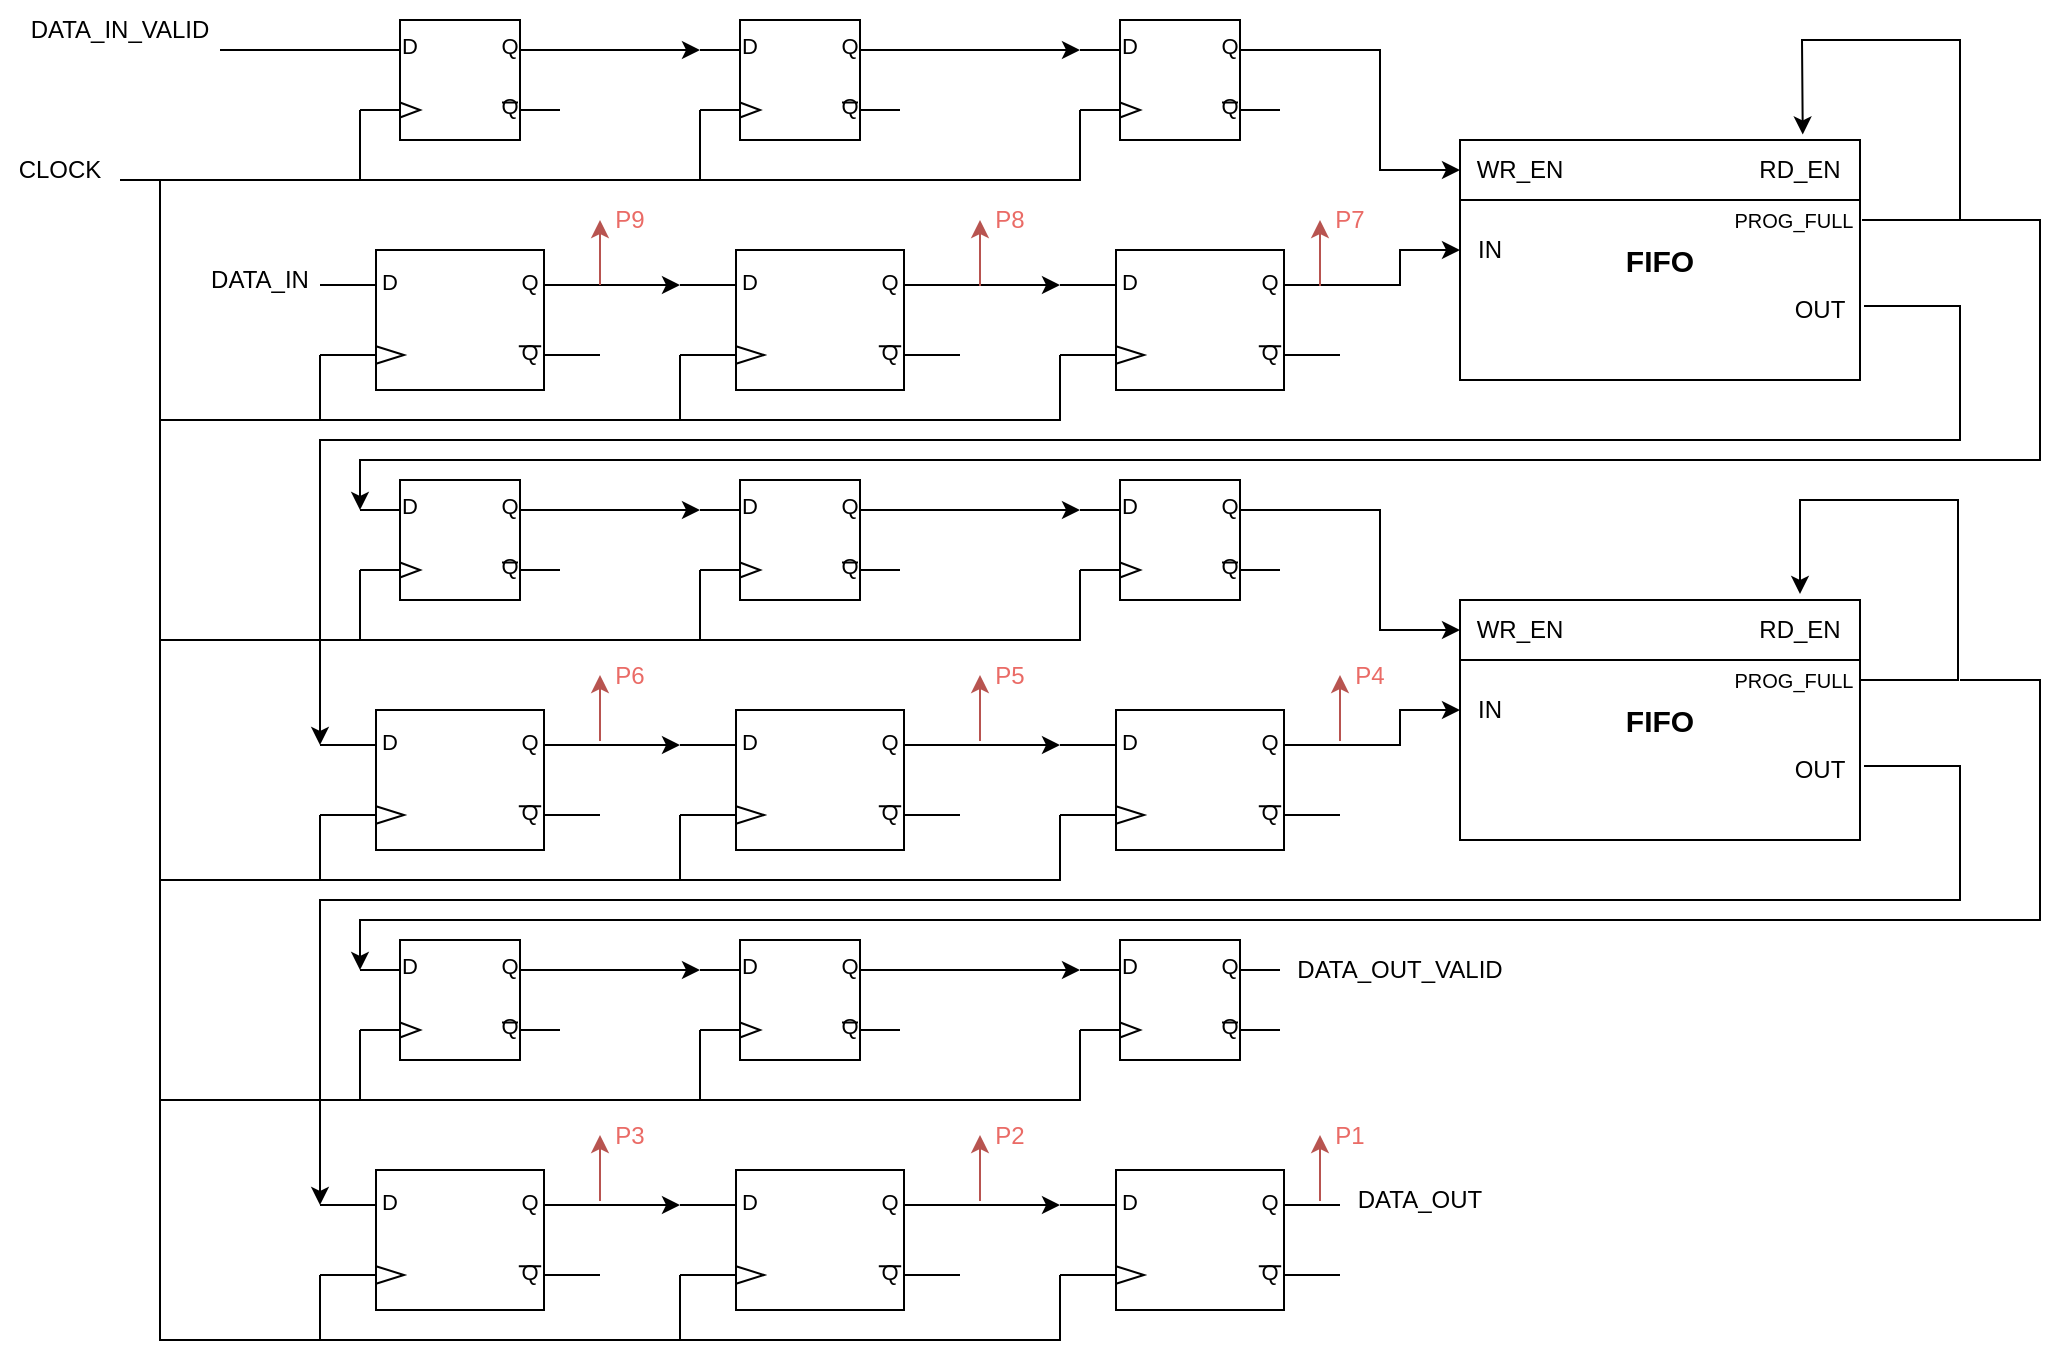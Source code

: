 <mxfile version="24.8.4">
  <diagram name="Page-1" id="GX8tv0j_dOlCY0LLxnS_">
    <mxGraphModel dx="2280" dy="863" grid="1" gridSize="10" guides="1" tooltips="1" connect="1" arrows="1" fold="1" page="1" pageScale="1" pageWidth="827" pageHeight="1169" math="0" shadow="0">
      <root>
        <mxCell id="0" />
        <mxCell id="1" parent="0" />
        <mxCell id="4njIVKc2s3jq8I4lbXAo-6" value="" style="verticalLabelPosition=bottom;shadow=0;dashed=0;align=center;html=1;verticalAlign=top;shape=mxgraph.electrical.logic_gates.d_type_flip-flop;" vertex="1" parent="1">
          <mxGeometry x="250" y="70" width="100" height="60" as="geometry" />
        </mxCell>
        <mxCell id="4njIVKc2s3jq8I4lbXAo-7" value="" style="verticalLabelPosition=bottom;shadow=0;dashed=0;align=center;html=1;verticalAlign=top;shape=mxgraph.electrical.logic_gates.d_type_flip-flop;" vertex="1" parent="1">
          <mxGeometry x="80" y="70" width="100" height="60" as="geometry" />
        </mxCell>
        <mxCell id="4njIVKc2s3jq8I4lbXAo-39" style="edgeStyle=orthogonalEdgeStyle;rounded=0;orthogonalLoop=1;jettySize=auto;html=1;exitX=1;exitY=0.25;exitDx=0;exitDy=0;exitPerimeter=0;entryX=0;entryY=0.5;entryDx=0;entryDy=0;" edge="1" parent="1" source="4njIVKc2s3jq8I4lbXAo-8" target="4njIVKc2s3jq8I4lbXAo-33">
          <mxGeometry relative="1" as="geometry">
            <Array as="points">
              <mxPoint x="590" y="85" />
              <mxPoint x="590" y="145" />
            </Array>
          </mxGeometry>
        </mxCell>
        <mxCell id="4njIVKc2s3jq8I4lbXAo-8" value="" style="verticalLabelPosition=bottom;shadow=0;dashed=0;align=center;html=1;verticalAlign=top;shape=mxgraph.electrical.logic_gates.d_type_flip-flop;" vertex="1" parent="1">
          <mxGeometry x="440" y="70" width="100" height="60" as="geometry" />
        </mxCell>
        <mxCell id="4njIVKc2s3jq8I4lbXAo-9" value="" style="verticalLabelPosition=bottom;shadow=0;dashed=0;align=center;html=1;verticalAlign=top;shape=mxgraph.electrical.logic_gates.d_type_flip-flop;" vertex="1" parent="1">
          <mxGeometry x="60" y="185" width="140" height="70" as="geometry" />
        </mxCell>
        <mxCell id="4njIVKc2s3jq8I4lbXAo-11" value="" style="verticalLabelPosition=bottom;shadow=0;dashed=0;align=center;html=1;verticalAlign=top;shape=mxgraph.electrical.logic_gates.d_type_flip-flop;" vertex="1" parent="1">
          <mxGeometry x="240" y="185" width="140" height="70" as="geometry" />
        </mxCell>
        <mxCell id="4njIVKc2s3jq8I4lbXAo-91" style="edgeStyle=orthogonalEdgeStyle;rounded=0;orthogonalLoop=1;jettySize=auto;html=1;exitX=1;exitY=0.25;exitDx=0;exitDy=0;exitPerimeter=0;entryX=0;entryY=0.5;entryDx=0;entryDy=0;" edge="1" parent="1" source="4njIVKc2s3jq8I4lbXAo-12" target="4njIVKc2s3jq8I4lbXAo-34">
          <mxGeometry relative="1" as="geometry" />
        </mxCell>
        <mxCell id="4njIVKc2s3jq8I4lbXAo-12" value="" style="verticalLabelPosition=bottom;shadow=0;dashed=0;align=center;html=1;verticalAlign=top;shape=mxgraph.electrical.logic_gates.d_type_flip-flop;" vertex="1" parent="1">
          <mxGeometry x="430" y="185" width="140" height="70" as="geometry" />
        </mxCell>
        <mxCell id="4njIVKc2s3jq8I4lbXAo-16" value="&lt;font style=&quot;font-size: 15px;&quot;&gt;&lt;b&gt;FIFO&lt;/b&gt;&lt;/font&gt;" style="rounded=0;whiteSpace=wrap;html=1;" vertex="1" parent="1">
          <mxGeometry x="630" y="130" width="200" height="120" as="geometry" />
        </mxCell>
        <mxCell id="4njIVKc2s3jq8I4lbXAo-17" style="edgeStyle=orthogonalEdgeStyle;rounded=0;orthogonalLoop=1;jettySize=auto;html=1;exitX=1;exitY=0.25;exitDx=0;exitDy=0;exitPerimeter=0;entryX=0;entryY=0.25;entryDx=0;entryDy=0;entryPerimeter=0;" edge="1" parent="1" source="4njIVKc2s3jq8I4lbXAo-7" target="4njIVKc2s3jq8I4lbXAo-6">
          <mxGeometry relative="1" as="geometry" />
        </mxCell>
        <mxCell id="4njIVKc2s3jq8I4lbXAo-18" style="edgeStyle=orthogonalEdgeStyle;rounded=0;orthogonalLoop=1;jettySize=auto;html=1;exitX=1;exitY=0.25;exitDx=0;exitDy=0;exitPerimeter=0;entryX=0;entryY=0.25;entryDx=0;entryDy=0;entryPerimeter=0;" edge="1" parent="1" source="4njIVKc2s3jq8I4lbXAo-6" target="4njIVKc2s3jq8I4lbXAo-8">
          <mxGeometry relative="1" as="geometry" />
        </mxCell>
        <mxCell id="4njIVKc2s3jq8I4lbXAo-20" value="CLOCK" style="text;html=1;align=center;verticalAlign=middle;whiteSpace=wrap;rounded=0;" vertex="1" parent="1">
          <mxGeometry x="-100" y="130" width="60" height="30" as="geometry" />
        </mxCell>
        <mxCell id="4njIVKc2s3jq8I4lbXAo-23" value="" style="endArrow=none;html=1;rounded=0;entryX=0;entryY=0.75;entryDx=0;entryDy=0;entryPerimeter=0;" edge="1" parent="1" target="4njIVKc2s3jq8I4lbXAo-7">
          <mxGeometry width="50" height="50" relative="1" as="geometry">
            <mxPoint x="-40" y="150" as="sourcePoint" />
            <mxPoint x="80" y="120" as="targetPoint" />
            <Array as="points">
              <mxPoint x="80" y="150" />
            </Array>
          </mxGeometry>
        </mxCell>
        <mxCell id="4njIVKc2s3jq8I4lbXAo-24" value="" style="endArrow=none;html=1;rounded=0;entryX=0;entryY=0.75;entryDx=0;entryDy=0;entryPerimeter=0;" edge="1" parent="1" target="4njIVKc2s3jq8I4lbXAo-6">
          <mxGeometry width="50" height="50" relative="1" as="geometry">
            <mxPoint x="80" y="150" as="sourcePoint" />
            <mxPoint x="250" y="120" as="targetPoint" />
            <Array as="points">
              <mxPoint x="250" y="150" />
            </Array>
          </mxGeometry>
        </mxCell>
        <mxCell id="4njIVKc2s3jq8I4lbXAo-25" value="" style="endArrow=none;html=1;rounded=0;entryX=0;entryY=0.75;entryDx=0;entryDy=0;entryPerimeter=0;" edge="1" parent="1" target="4njIVKc2s3jq8I4lbXAo-8">
          <mxGeometry width="50" height="50" relative="1" as="geometry">
            <mxPoint x="250" y="150" as="sourcePoint" />
            <mxPoint x="440" y="100" as="targetPoint" />
            <Array as="points">
              <mxPoint x="440" y="150" />
            </Array>
          </mxGeometry>
        </mxCell>
        <mxCell id="4njIVKc2s3jq8I4lbXAo-27" style="edgeStyle=orthogonalEdgeStyle;rounded=0;orthogonalLoop=1;jettySize=auto;html=1;exitX=1;exitY=0.25;exitDx=0;exitDy=0;exitPerimeter=0;entryX=0;entryY=0.25;entryDx=0;entryDy=0;entryPerimeter=0;" edge="1" parent="1" source="4njIVKc2s3jq8I4lbXAo-11" target="4njIVKc2s3jq8I4lbXAo-12">
          <mxGeometry relative="1" as="geometry" />
        </mxCell>
        <mxCell id="4njIVKc2s3jq8I4lbXAo-28" style="edgeStyle=orthogonalEdgeStyle;rounded=0;orthogonalLoop=1;jettySize=auto;html=1;exitX=1;exitY=0.25;exitDx=0;exitDy=0;exitPerimeter=0;entryX=0;entryY=0.25;entryDx=0;entryDy=0;entryPerimeter=0;" edge="1" parent="1" source="4njIVKc2s3jq8I4lbXAo-9" target="4njIVKc2s3jq8I4lbXAo-11">
          <mxGeometry relative="1" as="geometry" />
        </mxCell>
        <mxCell id="4njIVKc2s3jq8I4lbXAo-29" value="DATA_IN" style="text;html=1;align=center;verticalAlign=middle;whiteSpace=wrap;rounded=0;" vertex="1" parent="1">
          <mxGeometry y="185" width="60" height="30" as="geometry" />
        </mxCell>
        <mxCell id="4njIVKc2s3jq8I4lbXAo-30" value="DATA_IN_VALID" style="text;html=1;align=center;verticalAlign=middle;whiteSpace=wrap;rounded=0;" vertex="1" parent="1">
          <mxGeometry x="-70" y="60" width="60" height="30" as="geometry" />
        </mxCell>
        <mxCell id="4njIVKc2s3jq8I4lbXAo-32" value="" style="endArrow=none;html=1;rounded=0;entryX=0;entryY=0.25;entryDx=0;entryDy=0;entryPerimeter=0;" edge="1" parent="1" target="4njIVKc2s3jq8I4lbXAo-7">
          <mxGeometry width="50" height="50" relative="1" as="geometry">
            <mxPoint x="10" y="85" as="sourcePoint" />
            <mxPoint x="50" y="99.74" as="targetPoint" />
          </mxGeometry>
        </mxCell>
        <mxCell id="4njIVKc2s3jq8I4lbXAo-33" value="WR_EN" style="text;html=1;align=center;verticalAlign=middle;whiteSpace=wrap;rounded=0;" vertex="1" parent="1">
          <mxGeometry x="630" y="130" width="60" height="30" as="geometry" />
        </mxCell>
        <mxCell id="4njIVKc2s3jq8I4lbXAo-34" value="IN" style="text;html=1;align=center;verticalAlign=middle;whiteSpace=wrap;rounded=0;" vertex="1" parent="1">
          <mxGeometry x="630" y="170" width="30" height="30" as="geometry" />
        </mxCell>
        <mxCell id="4njIVKc2s3jq8I4lbXAo-35" value="RD_EN" style="text;html=1;align=center;verticalAlign=middle;whiteSpace=wrap;rounded=0;" vertex="1" parent="1">
          <mxGeometry x="770" y="130" width="60" height="30" as="geometry" />
        </mxCell>
        <mxCell id="4njIVKc2s3jq8I4lbXAo-36" value="OUT" style="text;html=1;align=center;verticalAlign=middle;whiteSpace=wrap;rounded=0;" vertex="1" parent="1">
          <mxGeometry x="800" y="200" width="20" height="30" as="geometry" />
        </mxCell>
        <mxCell id="4njIVKc2s3jq8I4lbXAo-37" value="" style="endArrow=none;html=1;rounded=0;entryX=1;entryY=0.25;entryDx=0;entryDy=0;" edge="1" parent="1" target="4njIVKc2s3jq8I4lbXAo-16">
          <mxGeometry width="50" height="50" relative="1" as="geometry">
            <mxPoint x="630" y="160" as="sourcePoint" />
            <mxPoint x="680" y="110" as="targetPoint" />
          </mxGeometry>
        </mxCell>
        <mxCell id="4njIVKc2s3jq8I4lbXAo-38" value="&lt;font style=&quot;font-size: 10px;&quot;&gt;PROG_FULL&lt;/font&gt;" style="text;html=1;align=center;verticalAlign=middle;whiteSpace=wrap;rounded=0;rotation=0;" vertex="1" parent="1">
          <mxGeometry x="767" y="155" width="60" height="30" as="geometry" />
        </mxCell>
        <mxCell id="4njIVKc2s3jq8I4lbXAo-88" value="" style="endArrow=none;html=1;rounded=0;entryX=0;entryY=0.75;entryDx=0;entryDy=0;entryPerimeter=0;" edge="1" parent="1" target="4njIVKc2s3jq8I4lbXAo-9">
          <mxGeometry width="50" height="50" relative="1" as="geometry">
            <mxPoint x="-20" y="150" as="sourcePoint" />
            <mxPoint x="70" y="260" as="targetPoint" />
            <Array as="points">
              <mxPoint x="-20" y="270" />
              <mxPoint x="10" y="270" />
              <mxPoint x="60" y="270" />
            </Array>
          </mxGeometry>
        </mxCell>
        <mxCell id="4njIVKc2s3jq8I4lbXAo-89" value="" style="endArrow=none;html=1;rounded=0;entryX=0;entryY=0.75;entryDx=0;entryDy=0;entryPerimeter=0;" edge="1" parent="1" target="4njIVKc2s3jq8I4lbXAo-11">
          <mxGeometry width="50" height="50" relative="1" as="geometry">
            <mxPoint x="60" y="270" as="sourcePoint" />
            <mxPoint x="240" y="245" as="targetPoint" />
            <Array as="points">
              <mxPoint x="240" y="270" />
            </Array>
          </mxGeometry>
        </mxCell>
        <mxCell id="4njIVKc2s3jq8I4lbXAo-90" value="" style="endArrow=none;html=1;rounded=0;entryX=0;entryY=0.75;entryDx=0;entryDy=0;entryPerimeter=0;" edge="1" parent="1" target="4njIVKc2s3jq8I4lbXAo-12">
          <mxGeometry width="50" height="50" relative="1" as="geometry">
            <mxPoint x="240" y="270" as="sourcePoint" />
            <mxPoint x="430" y="245" as="targetPoint" />
            <Array as="points">
              <mxPoint x="430" y="270" />
            </Array>
          </mxGeometry>
        </mxCell>
        <mxCell id="4njIVKc2s3jq8I4lbXAo-92" value="" style="verticalLabelPosition=bottom;shadow=0;dashed=0;align=center;html=1;verticalAlign=top;shape=mxgraph.electrical.logic_gates.d_type_flip-flop;" vertex="1" parent="1">
          <mxGeometry x="250" y="300" width="100" height="60" as="geometry" />
        </mxCell>
        <mxCell id="4njIVKc2s3jq8I4lbXAo-93" value="" style="verticalLabelPosition=bottom;shadow=0;dashed=0;align=center;html=1;verticalAlign=top;shape=mxgraph.electrical.logic_gates.d_type_flip-flop;" vertex="1" parent="1">
          <mxGeometry x="80" y="300" width="100" height="60" as="geometry" />
        </mxCell>
        <mxCell id="4njIVKc2s3jq8I4lbXAo-94" style="edgeStyle=orthogonalEdgeStyle;rounded=0;orthogonalLoop=1;jettySize=auto;html=1;exitX=1;exitY=0.25;exitDx=0;exitDy=0;exitPerimeter=0;entryX=0;entryY=0.5;entryDx=0;entryDy=0;" edge="1" parent="1" source="4njIVKc2s3jq8I4lbXAo-95" target="4njIVKc2s3jq8I4lbXAo-112">
          <mxGeometry relative="1" as="geometry">
            <Array as="points">
              <mxPoint x="590" y="315" />
              <mxPoint x="590" y="375" />
            </Array>
          </mxGeometry>
        </mxCell>
        <mxCell id="4njIVKc2s3jq8I4lbXAo-95" value="" style="verticalLabelPosition=bottom;shadow=0;dashed=0;align=center;html=1;verticalAlign=top;shape=mxgraph.electrical.logic_gates.d_type_flip-flop;" vertex="1" parent="1">
          <mxGeometry x="440" y="300" width="100" height="60" as="geometry" />
        </mxCell>
        <mxCell id="4njIVKc2s3jq8I4lbXAo-96" value="" style="verticalLabelPosition=bottom;shadow=0;dashed=0;align=center;html=1;verticalAlign=top;shape=mxgraph.electrical.logic_gates.d_type_flip-flop;" vertex="1" parent="1">
          <mxGeometry x="60" y="415" width="140" height="70" as="geometry" />
        </mxCell>
        <mxCell id="4njIVKc2s3jq8I4lbXAo-97" value="" style="verticalLabelPosition=bottom;shadow=0;dashed=0;align=center;html=1;verticalAlign=top;shape=mxgraph.electrical.logic_gates.d_type_flip-flop;" vertex="1" parent="1">
          <mxGeometry x="240" y="415" width="140" height="70" as="geometry" />
        </mxCell>
        <mxCell id="4njIVKc2s3jq8I4lbXAo-98" style="edgeStyle=orthogonalEdgeStyle;rounded=0;orthogonalLoop=1;jettySize=auto;html=1;exitX=1;exitY=0.25;exitDx=0;exitDy=0;exitPerimeter=0;entryX=0;entryY=0.5;entryDx=0;entryDy=0;" edge="1" parent="1" source="4njIVKc2s3jq8I4lbXAo-99" target="4njIVKc2s3jq8I4lbXAo-113">
          <mxGeometry relative="1" as="geometry" />
        </mxCell>
        <mxCell id="4njIVKc2s3jq8I4lbXAo-99" value="" style="verticalLabelPosition=bottom;shadow=0;dashed=0;align=center;html=1;verticalAlign=top;shape=mxgraph.electrical.logic_gates.d_type_flip-flop;" vertex="1" parent="1">
          <mxGeometry x="430" y="415" width="140" height="70" as="geometry" />
        </mxCell>
        <mxCell id="4njIVKc2s3jq8I4lbXAo-100" value="&lt;font style=&quot;font-size: 15px;&quot;&gt;&lt;b&gt;FIFO&lt;/b&gt;&lt;/font&gt;" style="rounded=0;whiteSpace=wrap;html=1;" vertex="1" parent="1">
          <mxGeometry x="630" y="360" width="200" height="120" as="geometry" />
        </mxCell>
        <mxCell id="4njIVKc2s3jq8I4lbXAo-101" style="edgeStyle=orthogonalEdgeStyle;rounded=0;orthogonalLoop=1;jettySize=auto;html=1;exitX=1;exitY=0.25;exitDx=0;exitDy=0;exitPerimeter=0;entryX=0;entryY=0.25;entryDx=0;entryDy=0;entryPerimeter=0;" edge="1" parent="1" source="4njIVKc2s3jq8I4lbXAo-93" target="4njIVKc2s3jq8I4lbXAo-92">
          <mxGeometry relative="1" as="geometry" />
        </mxCell>
        <mxCell id="4njIVKc2s3jq8I4lbXAo-102" style="edgeStyle=orthogonalEdgeStyle;rounded=0;orthogonalLoop=1;jettySize=auto;html=1;exitX=1;exitY=0.25;exitDx=0;exitDy=0;exitPerimeter=0;entryX=0;entryY=0.25;entryDx=0;entryDy=0;entryPerimeter=0;" edge="1" parent="1" source="4njIVKc2s3jq8I4lbXAo-92" target="4njIVKc2s3jq8I4lbXAo-95">
          <mxGeometry relative="1" as="geometry" />
        </mxCell>
        <mxCell id="4njIVKc2s3jq8I4lbXAo-104" value="" style="endArrow=none;html=1;rounded=0;entryX=0;entryY=0.75;entryDx=0;entryDy=0;entryPerimeter=0;" edge="1" parent="1" target="4njIVKc2s3jq8I4lbXAo-93">
          <mxGeometry width="50" height="50" relative="1" as="geometry">
            <mxPoint x="-20" y="380" as="sourcePoint" />
            <mxPoint x="80" y="350" as="targetPoint" />
            <Array as="points">
              <mxPoint x="80" y="380" />
            </Array>
          </mxGeometry>
        </mxCell>
        <mxCell id="4njIVKc2s3jq8I4lbXAo-105" value="" style="endArrow=none;html=1;rounded=0;entryX=0;entryY=0.75;entryDx=0;entryDy=0;entryPerimeter=0;" edge="1" parent="1" target="4njIVKc2s3jq8I4lbXAo-92">
          <mxGeometry width="50" height="50" relative="1" as="geometry">
            <mxPoint x="80" y="380" as="sourcePoint" />
            <mxPoint x="250" y="350" as="targetPoint" />
            <Array as="points">
              <mxPoint x="250" y="380" />
            </Array>
          </mxGeometry>
        </mxCell>
        <mxCell id="4njIVKc2s3jq8I4lbXAo-106" value="" style="endArrow=none;html=1;rounded=0;entryX=0;entryY=0.75;entryDx=0;entryDy=0;entryPerimeter=0;" edge="1" parent="1" target="4njIVKc2s3jq8I4lbXAo-95">
          <mxGeometry width="50" height="50" relative="1" as="geometry">
            <mxPoint x="250" y="380" as="sourcePoint" />
            <mxPoint x="440" y="330" as="targetPoint" />
            <Array as="points">
              <mxPoint x="440" y="380" />
            </Array>
          </mxGeometry>
        </mxCell>
        <mxCell id="4njIVKc2s3jq8I4lbXAo-107" style="edgeStyle=orthogonalEdgeStyle;rounded=0;orthogonalLoop=1;jettySize=auto;html=1;exitX=1;exitY=0.25;exitDx=0;exitDy=0;exitPerimeter=0;entryX=0;entryY=0.25;entryDx=0;entryDy=0;entryPerimeter=0;" edge="1" parent="1" source="4njIVKc2s3jq8I4lbXAo-97" target="4njIVKc2s3jq8I4lbXAo-99">
          <mxGeometry relative="1" as="geometry" />
        </mxCell>
        <mxCell id="4njIVKc2s3jq8I4lbXAo-108" style="edgeStyle=orthogonalEdgeStyle;rounded=0;orthogonalLoop=1;jettySize=auto;html=1;exitX=1;exitY=0.25;exitDx=0;exitDy=0;exitPerimeter=0;entryX=0;entryY=0.25;entryDx=0;entryDy=0;entryPerimeter=0;" edge="1" parent="1" source="4njIVKc2s3jq8I4lbXAo-96" target="4njIVKc2s3jq8I4lbXAo-97">
          <mxGeometry relative="1" as="geometry" />
        </mxCell>
        <mxCell id="4njIVKc2s3jq8I4lbXAo-112" value="WR_EN" style="text;html=1;align=center;verticalAlign=middle;whiteSpace=wrap;rounded=0;" vertex="1" parent="1">
          <mxGeometry x="630" y="360" width="60" height="30" as="geometry" />
        </mxCell>
        <mxCell id="4njIVKc2s3jq8I4lbXAo-113" value="IN" style="text;html=1;align=center;verticalAlign=middle;whiteSpace=wrap;rounded=0;" vertex="1" parent="1">
          <mxGeometry x="630" y="400" width="30" height="30" as="geometry" />
        </mxCell>
        <mxCell id="4njIVKc2s3jq8I4lbXAo-114" value="RD_EN" style="text;html=1;align=center;verticalAlign=middle;whiteSpace=wrap;rounded=0;" vertex="1" parent="1">
          <mxGeometry x="770" y="360" width="60" height="30" as="geometry" />
        </mxCell>
        <mxCell id="4njIVKc2s3jq8I4lbXAo-115" value="OUT" style="text;html=1;align=center;verticalAlign=middle;whiteSpace=wrap;rounded=0;" vertex="1" parent="1">
          <mxGeometry x="800" y="430" width="20" height="30" as="geometry" />
        </mxCell>
        <mxCell id="4njIVKc2s3jq8I4lbXAo-116" value="" style="endArrow=none;html=1;rounded=0;entryX=1;entryY=0.25;entryDx=0;entryDy=0;" edge="1" parent="1" target="4njIVKc2s3jq8I4lbXAo-100">
          <mxGeometry width="50" height="50" relative="1" as="geometry">
            <mxPoint x="630" y="390" as="sourcePoint" />
            <mxPoint x="680" y="340" as="targetPoint" />
          </mxGeometry>
        </mxCell>
        <mxCell id="4njIVKc2s3jq8I4lbXAo-117" value="&lt;font style=&quot;font-size: 10px;&quot;&gt;PROG_FULL&lt;/font&gt;" style="text;html=1;align=center;verticalAlign=middle;whiteSpace=wrap;rounded=0;rotation=0;" vertex="1" parent="1">
          <mxGeometry x="762" y="385" width="70" height="30" as="geometry" />
        </mxCell>
        <mxCell id="4njIVKc2s3jq8I4lbXAo-118" value="" style="endArrow=none;html=1;rounded=0;entryX=0;entryY=0.75;entryDx=0;entryDy=0;entryPerimeter=0;" edge="1" parent="1" target="4njIVKc2s3jq8I4lbXAo-96">
          <mxGeometry width="50" height="50" relative="1" as="geometry">
            <mxPoint x="-20" y="270" as="sourcePoint" />
            <mxPoint x="70" y="490" as="targetPoint" />
            <Array as="points">
              <mxPoint x="-20" y="500" />
              <mxPoint x="10" y="500" />
              <mxPoint x="60" y="500" />
            </Array>
          </mxGeometry>
        </mxCell>
        <mxCell id="4njIVKc2s3jq8I4lbXAo-119" value="" style="endArrow=none;html=1;rounded=0;entryX=0;entryY=0.75;entryDx=0;entryDy=0;entryPerimeter=0;" edge="1" parent="1" target="4njIVKc2s3jq8I4lbXAo-97">
          <mxGeometry width="50" height="50" relative="1" as="geometry">
            <mxPoint x="60" y="500" as="sourcePoint" />
            <mxPoint x="240" y="475" as="targetPoint" />
            <Array as="points">
              <mxPoint x="240" y="500" />
            </Array>
          </mxGeometry>
        </mxCell>
        <mxCell id="4njIVKc2s3jq8I4lbXAo-120" value="" style="endArrow=none;html=1;rounded=0;entryX=0;entryY=0.75;entryDx=0;entryDy=0;entryPerimeter=0;" edge="1" parent="1" target="4njIVKc2s3jq8I4lbXAo-99">
          <mxGeometry width="50" height="50" relative="1" as="geometry">
            <mxPoint x="240" y="500" as="sourcePoint" />
            <mxPoint x="430" y="475" as="targetPoint" />
            <Array as="points">
              <mxPoint x="430" y="500" />
            </Array>
          </mxGeometry>
        </mxCell>
        <mxCell id="4njIVKc2s3jq8I4lbXAo-121" value="" style="verticalLabelPosition=bottom;shadow=0;dashed=0;align=center;html=1;verticalAlign=top;shape=mxgraph.electrical.logic_gates.d_type_flip-flop;" vertex="1" parent="1">
          <mxGeometry x="250" y="530" width="100" height="60" as="geometry" />
        </mxCell>
        <mxCell id="4njIVKc2s3jq8I4lbXAo-122" value="" style="verticalLabelPosition=bottom;shadow=0;dashed=0;align=center;html=1;verticalAlign=top;shape=mxgraph.electrical.logic_gates.d_type_flip-flop;" vertex="1" parent="1">
          <mxGeometry x="80" y="530" width="100" height="60" as="geometry" />
        </mxCell>
        <mxCell id="4njIVKc2s3jq8I4lbXAo-124" value="" style="verticalLabelPosition=bottom;shadow=0;dashed=0;align=center;html=1;verticalAlign=top;shape=mxgraph.electrical.logic_gates.d_type_flip-flop;" vertex="1" parent="1">
          <mxGeometry x="440" y="530" width="100" height="60" as="geometry" />
        </mxCell>
        <mxCell id="4njIVKc2s3jq8I4lbXAo-125" value="" style="verticalLabelPosition=bottom;shadow=0;dashed=0;align=center;html=1;verticalAlign=top;shape=mxgraph.electrical.logic_gates.d_type_flip-flop;" vertex="1" parent="1">
          <mxGeometry x="60" y="645" width="140" height="70" as="geometry" />
        </mxCell>
        <mxCell id="4njIVKc2s3jq8I4lbXAo-126" value="" style="verticalLabelPosition=bottom;shadow=0;dashed=0;align=center;html=1;verticalAlign=top;shape=mxgraph.electrical.logic_gates.d_type_flip-flop;" vertex="1" parent="1">
          <mxGeometry x="240" y="645" width="140" height="70" as="geometry" />
        </mxCell>
        <mxCell id="4njIVKc2s3jq8I4lbXAo-128" value="" style="verticalLabelPosition=bottom;shadow=0;dashed=0;align=center;html=1;verticalAlign=top;shape=mxgraph.electrical.logic_gates.d_type_flip-flop;" vertex="1" parent="1">
          <mxGeometry x="430" y="645" width="140" height="70" as="geometry" />
        </mxCell>
        <mxCell id="4njIVKc2s3jq8I4lbXAo-129" style="edgeStyle=orthogonalEdgeStyle;rounded=0;orthogonalLoop=1;jettySize=auto;html=1;exitX=1;exitY=0.25;exitDx=0;exitDy=0;exitPerimeter=0;entryX=0;entryY=0.25;entryDx=0;entryDy=0;entryPerimeter=0;" edge="1" parent="1" source="4njIVKc2s3jq8I4lbXAo-122" target="4njIVKc2s3jq8I4lbXAo-121">
          <mxGeometry relative="1" as="geometry" />
        </mxCell>
        <mxCell id="4njIVKc2s3jq8I4lbXAo-130" style="edgeStyle=orthogonalEdgeStyle;rounded=0;orthogonalLoop=1;jettySize=auto;html=1;exitX=1;exitY=0.25;exitDx=0;exitDy=0;exitPerimeter=0;entryX=0;entryY=0.25;entryDx=0;entryDy=0;entryPerimeter=0;" edge="1" parent="1" source="4njIVKc2s3jq8I4lbXAo-121" target="4njIVKc2s3jq8I4lbXAo-124">
          <mxGeometry relative="1" as="geometry" />
        </mxCell>
        <mxCell id="4njIVKc2s3jq8I4lbXAo-132" value="" style="endArrow=none;html=1;rounded=0;entryX=0;entryY=0.75;entryDx=0;entryDy=0;entryPerimeter=0;" edge="1" parent="1" target="4njIVKc2s3jq8I4lbXAo-122">
          <mxGeometry width="50" height="50" relative="1" as="geometry">
            <mxPoint x="-20" y="610" as="sourcePoint" />
            <mxPoint x="80" y="580" as="targetPoint" />
            <Array as="points">
              <mxPoint x="80" y="610" />
            </Array>
          </mxGeometry>
        </mxCell>
        <mxCell id="4njIVKc2s3jq8I4lbXAo-133" value="" style="endArrow=none;html=1;rounded=0;entryX=0;entryY=0.75;entryDx=0;entryDy=0;entryPerimeter=0;" edge="1" parent="1" target="4njIVKc2s3jq8I4lbXAo-121">
          <mxGeometry width="50" height="50" relative="1" as="geometry">
            <mxPoint x="80" y="610" as="sourcePoint" />
            <mxPoint x="250" y="580" as="targetPoint" />
            <Array as="points">
              <mxPoint x="250" y="610" />
            </Array>
          </mxGeometry>
        </mxCell>
        <mxCell id="4njIVKc2s3jq8I4lbXAo-134" value="" style="endArrow=none;html=1;rounded=0;entryX=0;entryY=0.75;entryDx=0;entryDy=0;entryPerimeter=0;" edge="1" parent="1" target="4njIVKc2s3jq8I4lbXAo-124">
          <mxGeometry width="50" height="50" relative="1" as="geometry">
            <mxPoint x="250" y="610" as="sourcePoint" />
            <mxPoint x="440" y="560" as="targetPoint" />
            <Array as="points">
              <mxPoint x="440" y="610" />
            </Array>
          </mxGeometry>
        </mxCell>
        <mxCell id="4njIVKc2s3jq8I4lbXAo-135" style="edgeStyle=orthogonalEdgeStyle;rounded=0;orthogonalLoop=1;jettySize=auto;html=1;exitX=1;exitY=0.25;exitDx=0;exitDy=0;exitPerimeter=0;entryX=0;entryY=0.25;entryDx=0;entryDy=0;entryPerimeter=0;" edge="1" parent="1" source="4njIVKc2s3jq8I4lbXAo-126" target="4njIVKc2s3jq8I4lbXAo-128">
          <mxGeometry relative="1" as="geometry" />
        </mxCell>
        <mxCell id="4njIVKc2s3jq8I4lbXAo-136" style="edgeStyle=orthogonalEdgeStyle;rounded=0;orthogonalLoop=1;jettySize=auto;html=1;exitX=1;exitY=0.25;exitDx=0;exitDy=0;exitPerimeter=0;entryX=0;entryY=0.25;entryDx=0;entryDy=0;entryPerimeter=0;" edge="1" parent="1" source="4njIVKc2s3jq8I4lbXAo-125" target="4njIVKc2s3jq8I4lbXAo-126">
          <mxGeometry relative="1" as="geometry" />
        </mxCell>
        <mxCell id="4njIVKc2s3jq8I4lbXAo-140" value="" style="endArrow=none;html=1;rounded=0;entryX=0;entryY=0.75;entryDx=0;entryDy=0;entryPerimeter=0;" edge="1" parent="1" target="4njIVKc2s3jq8I4lbXAo-125">
          <mxGeometry width="50" height="50" relative="1" as="geometry">
            <mxPoint x="-20" y="500" as="sourcePoint" />
            <mxPoint x="70" y="720" as="targetPoint" />
            <Array as="points">
              <mxPoint x="-20" y="730" />
              <mxPoint x="10" y="730" />
              <mxPoint x="60" y="730" />
            </Array>
          </mxGeometry>
        </mxCell>
        <mxCell id="4njIVKc2s3jq8I4lbXAo-141" value="" style="endArrow=none;html=1;rounded=0;entryX=0;entryY=0.75;entryDx=0;entryDy=0;entryPerimeter=0;" edge="1" parent="1" target="4njIVKc2s3jq8I4lbXAo-126">
          <mxGeometry width="50" height="50" relative="1" as="geometry">
            <mxPoint x="60" y="730" as="sourcePoint" />
            <mxPoint x="240" y="705" as="targetPoint" />
            <Array as="points">
              <mxPoint x="240" y="730" />
            </Array>
          </mxGeometry>
        </mxCell>
        <mxCell id="4njIVKc2s3jq8I4lbXAo-142" value="" style="endArrow=none;html=1;rounded=0;entryX=0;entryY=0.75;entryDx=0;entryDy=0;entryPerimeter=0;" edge="1" parent="1" target="4njIVKc2s3jq8I4lbXAo-128">
          <mxGeometry width="50" height="50" relative="1" as="geometry">
            <mxPoint x="240" y="730" as="sourcePoint" />
            <mxPoint x="430" y="705" as="targetPoint" />
            <Array as="points">
              <mxPoint x="430" y="730" />
            </Array>
          </mxGeometry>
        </mxCell>
        <mxCell id="4njIVKc2s3jq8I4lbXAo-143" value="DATA_OUT_VALID" style="text;html=1;align=center;verticalAlign=middle;whiteSpace=wrap;rounded=0;" vertex="1" parent="1">
          <mxGeometry x="570" y="530" width="60" height="30" as="geometry" />
        </mxCell>
        <mxCell id="4njIVKc2s3jq8I4lbXAo-144" value="DATA_OUT" style="text;html=1;align=center;verticalAlign=middle;whiteSpace=wrap;rounded=0;" vertex="1" parent="1">
          <mxGeometry x="580" y="645" width="60" height="30" as="geometry" />
        </mxCell>
        <mxCell id="4njIVKc2s3jq8I4lbXAo-145" value="" style="endArrow=classic;html=1;rounded=0;entryX=0.523;entryY=-0.093;entryDx=0;entryDy=0;entryPerimeter=0;" edge="1" parent="1" target="4njIVKc2s3jq8I4lbXAo-35">
          <mxGeometry width="50" height="50" relative="1" as="geometry">
            <mxPoint x="831" y="170" as="sourcePoint" />
            <mxPoint x="810" y="80" as="targetPoint" />
            <Array as="points">
              <mxPoint x="860" y="170" />
              <mxPoint x="880" y="170" />
              <mxPoint x="880" y="80" />
              <mxPoint x="801" y="80" />
            </Array>
          </mxGeometry>
        </mxCell>
        <mxCell id="4njIVKc2s3jq8I4lbXAo-146" value="" style="endArrow=classic;html=1;rounded=0;entryX=0;entryY=0.25;entryDx=0;entryDy=0;entryPerimeter=0;" edge="1" parent="1" target="4njIVKc2s3jq8I4lbXAo-93">
          <mxGeometry width="50" height="50" relative="1" as="geometry">
            <mxPoint x="880" y="170" as="sourcePoint" />
            <mxPoint x="10" y="320" as="targetPoint" />
            <Array as="points">
              <mxPoint x="900" y="170" />
              <mxPoint x="920" y="170" />
              <mxPoint x="920" y="290" />
              <mxPoint x="500" y="290" />
              <mxPoint x="80" y="290" />
            </Array>
          </mxGeometry>
        </mxCell>
        <mxCell id="4njIVKc2s3jq8I4lbXAo-147" value="" style="endArrow=classic;html=1;rounded=0;entryX=0;entryY=0.25;entryDx=0;entryDy=0;entryPerimeter=0;" edge="1" parent="1">
          <mxGeometry width="50" height="50" relative="1" as="geometry">
            <mxPoint x="880" y="400" as="sourcePoint" />
            <mxPoint x="80" y="545" as="targetPoint" />
            <Array as="points">
              <mxPoint x="900" y="400" />
              <mxPoint x="920" y="400" />
              <mxPoint x="920" y="520" />
              <mxPoint x="500" y="520" />
              <mxPoint x="80" y="520" />
            </Array>
          </mxGeometry>
        </mxCell>
        <mxCell id="4njIVKc2s3jq8I4lbXAo-148" value="" style="endArrow=classic;html=1;rounded=0;entryX=0.523;entryY=-0.093;entryDx=0;entryDy=0;entryPerimeter=0;" edge="1" parent="1">
          <mxGeometry width="50" height="50" relative="1" as="geometry">
            <mxPoint x="830" y="400" as="sourcePoint" />
            <mxPoint x="800" y="357" as="targetPoint" />
            <Array as="points">
              <mxPoint x="859" y="400" />
              <mxPoint x="879" y="400" />
              <mxPoint x="879" y="310" />
              <mxPoint x="800" y="310" />
            </Array>
          </mxGeometry>
        </mxCell>
        <mxCell id="4njIVKc2s3jq8I4lbXAo-149" value="" style="endArrow=classic;html=1;rounded=0;exitX=1.01;exitY=0.692;exitDx=0;exitDy=0;exitPerimeter=0;entryX=0;entryY=0.25;entryDx=0;entryDy=0;entryPerimeter=0;" edge="1" parent="1" source="4njIVKc2s3jq8I4lbXAo-100" target="4njIVKc2s3jq8I4lbXAo-125">
          <mxGeometry width="50" height="50" relative="1" as="geometry">
            <mxPoint x="860" y="390" as="sourcePoint" />
            <mxPoint x="60" y="660" as="targetPoint" />
            <Array as="points">
              <mxPoint x="880" y="443" />
              <mxPoint x="880" y="480" />
              <mxPoint x="880" y="510" />
              <mxPoint x="480" y="510" />
              <mxPoint x="60" y="510" />
            </Array>
          </mxGeometry>
        </mxCell>
        <mxCell id="4njIVKc2s3jq8I4lbXAo-152" value="" style="endArrow=classic;html=1;rounded=0;entryX=0;entryY=0.25;entryDx=0;entryDy=0;exitX=1.01;exitY=0.692;exitDx=0;exitDy=0;exitPerimeter=0;entryPerimeter=0;" edge="1" parent="1" target="4njIVKc2s3jq8I4lbXAo-96">
          <mxGeometry width="50" height="50" relative="1" as="geometry">
            <mxPoint x="832" y="213" as="sourcePoint" />
            <mxPoint x="60" y="430" as="targetPoint" />
            <Array as="points">
              <mxPoint x="880" y="213" />
              <mxPoint x="880" y="250" />
              <mxPoint x="880" y="280" />
              <mxPoint x="480" y="280" />
              <mxPoint x="60" y="280" />
            </Array>
          </mxGeometry>
        </mxCell>
        <mxCell id="4njIVKc2s3jq8I4lbXAo-153" value="" style="endArrow=classic;html=1;rounded=0;exitX=1;exitY=0.25;exitDx=0;exitDy=0;exitPerimeter=0;fontColor=#EA6B66;fillColor=#f8cecc;strokeColor=#b85450;" edge="1" parent="1" source="4njIVKc2s3jq8I4lbXAo-9">
          <mxGeometry width="50" height="50" relative="1" as="geometry">
            <mxPoint x="200" y="200" as="sourcePoint" />
            <mxPoint x="200" y="170" as="targetPoint" />
          </mxGeometry>
        </mxCell>
        <mxCell id="4njIVKc2s3jq8I4lbXAo-154" value="P9" style="text;html=1;align=center;verticalAlign=middle;whiteSpace=wrap;rounded=0;fontColor=#EA6B66;" vertex="1" parent="1">
          <mxGeometry x="200" y="162.5" width="30" height="15" as="geometry" />
        </mxCell>
        <mxCell id="4njIVKc2s3jq8I4lbXAo-157" value="" style="endArrow=classic;html=1;rounded=0;exitX=1;exitY=0.25;exitDx=0;exitDy=0;exitPerimeter=0;fontColor=#EA6B66;fillColor=#f8cecc;strokeColor=#b85450;" edge="1" parent="1">
          <mxGeometry width="50" height="50" relative="1" as="geometry">
            <mxPoint x="390" y="203" as="sourcePoint" />
            <mxPoint x="390" y="170" as="targetPoint" />
          </mxGeometry>
        </mxCell>
        <mxCell id="4njIVKc2s3jq8I4lbXAo-158" value="P8" style="text;html=1;align=center;verticalAlign=middle;whiteSpace=wrap;rounded=0;fontColor=#EA6B66;" vertex="1" parent="1">
          <mxGeometry x="390" y="162.5" width="30" height="15" as="geometry" />
        </mxCell>
        <mxCell id="4njIVKc2s3jq8I4lbXAo-159" value="" style="endArrow=classic;html=1;rounded=0;exitX=1;exitY=0.25;exitDx=0;exitDy=0;exitPerimeter=0;fontColor=#EA6B66;fillColor=#f8cecc;strokeColor=#b85450;" edge="1" parent="1">
          <mxGeometry width="50" height="50" relative="1" as="geometry">
            <mxPoint x="560" y="203" as="sourcePoint" />
            <mxPoint x="560" y="170" as="targetPoint" />
          </mxGeometry>
        </mxCell>
        <mxCell id="4njIVKc2s3jq8I4lbXAo-160" value="P7" style="text;html=1;align=center;verticalAlign=middle;whiteSpace=wrap;rounded=0;fontColor=#EA6B66;" vertex="1" parent="1">
          <mxGeometry x="560" y="162.5" width="30" height="15" as="geometry" />
        </mxCell>
        <mxCell id="4njIVKc2s3jq8I4lbXAo-161" value="" style="endArrow=classic;html=1;rounded=0;exitX=1;exitY=0.25;exitDx=0;exitDy=0;exitPerimeter=0;fontColor=#EA6B66;fillColor=#f8cecc;strokeColor=#b85450;" edge="1" parent="1">
          <mxGeometry width="50" height="50" relative="1" as="geometry">
            <mxPoint x="200" y="430.5" as="sourcePoint" />
            <mxPoint x="200" y="397.5" as="targetPoint" />
          </mxGeometry>
        </mxCell>
        <mxCell id="4njIVKc2s3jq8I4lbXAo-162" value="P6" style="text;html=1;align=center;verticalAlign=middle;whiteSpace=wrap;rounded=0;fontColor=#EA6B66;" vertex="1" parent="1">
          <mxGeometry x="200" y="390" width="30" height="15" as="geometry" />
        </mxCell>
        <mxCell id="4njIVKc2s3jq8I4lbXAo-163" value="" style="endArrow=classic;html=1;rounded=0;exitX=1;exitY=0.25;exitDx=0;exitDy=0;exitPerimeter=0;fontColor=#EA6B66;fillColor=#f8cecc;strokeColor=#b85450;" edge="1" parent="1">
          <mxGeometry width="50" height="50" relative="1" as="geometry">
            <mxPoint x="390" y="430.5" as="sourcePoint" />
            <mxPoint x="390" y="397.5" as="targetPoint" />
          </mxGeometry>
        </mxCell>
        <mxCell id="4njIVKc2s3jq8I4lbXAo-164" value="P5" style="text;html=1;align=center;verticalAlign=middle;whiteSpace=wrap;rounded=0;fontColor=#EA6B66;" vertex="1" parent="1">
          <mxGeometry x="390" y="390" width="30" height="15" as="geometry" />
        </mxCell>
        <mxCell id="4njIVKc2s3jq8I4lbXAo-165" value="" style="endArrow=classic;html=1;rounded=0;exitX=1;exitY=0.25;exitDx=0;exitDy=0;exitPerimeter=0;fontColor=#EA6B66;fillColor=#f8cecc;strokeColor=#b85450;" edge="1" parent="1">
          <mxGeometry width="50" height="50" relative="1" as="geometry">
            <mxPoint x="570" y="430.5" as="sourcePoint" />
            <mxPoint x="570" y="397.5" as="targetPoint" />
          </mxGeometry>
        </mxCell>
        <mxCell id="4njIVKc2s3jq8I4lbXAo-166" value="P4" style="text;html=1;align=center;verticalAlign=middle;whiteSpace=wrap;rounded=0;fontColor=#EA6B66;" vertex="1" parent="1">
          <mxGeometry x="570" y="390" width="30" height="15" as="geometry" />
        </mxCell>
        <mxCell id="4njIVKc2s3jq8I4lbXAo-167" value="" style="endArrow=classic;html=1;rounded=0;exitX=1;exitY=0.25;exitDx=0;exitDy=0;exitPerimeter=0;fontColor=#EA6B66;fillColor=#f8cecc;strokeColor=#b85450;" edge="1" parent="1">
          <mxGeometry width="50" height="50" relative="1" as="geometry">
            <mxPoint x="200" y="660.5" as="sourcePoint" />
            <mxPoint x="200" y="627.5" as="targetPoint" />
          </mxGeometry>
        </mxCell>
        <mxCell id="4njIVKc2s3jq8I4lbXAo-168" value="P3" style="text;html=1;align=center;verticalAlign=middle;whiteSpace=wrap;rounded=0;fontColor=#EA6B66;" vertex="1" parent="1">
          <mxGeometry x="200" y="620" width="30" height="15" as="geometry" />
        </mxCell>
        <mxCell id="4njIVKc2s3jq8I4lbXAo-169" value="" style="endArrow=classic;html=1;rounded=0;exitX=1;exitY=0.25;exitDx=0;exitDy=0;exitPerimeter=0;fontColor=#EA6B66;fillColor=#f8cecc;strokeColor=#b85450;" edge="1" parent="1">
          <mxGeometry width="50" height="50" relative="1" as="geometry">
            <mxPoint x="390" y="660.5" as="sourcePoint" />
            <mxPoint x="390" y="627.5" as="targetPoint" />
          </mxGeometry>
        </mxCell>
        <mxCell id="4njIVKc2s3jq8I4lbXAo-170" value="P2" style="text;html=1;align=center;verticalAlign=middle;whiteSpace=wrap;rounded=0;fontColor=#EA6B66;" vertex="1" parent="1">
          <mxGeometry x="390" y="620" width="30" height="15" as="geometry" />
        </mxCell>
        <mxCell id="4njIVKc2s3jq8I4lbXAo-171" value="" style="endArrow=classic;html=1;rounded=0;exitX=1;exitY=0.25;exitDx=0;exitDy=0;exitPerimeter=0;fontColor=#EA6B66;fillColor=#f8cecc;strokeColor=#b85450;" edge="1" parent="1">
          <mxGeometry width="50" height="50" relative="1" as="geometry">
            <mxPoint x="560" y="660.5" as="sourcePoint" />
            <mxPoint x="560" y="627.5" as="targetPoint" />
          </mxGeometry>
        </mxCell>
        <mxCell id="4njIVKc2s3jq8I4lbXAo-172" value="P1" style="text;html=1;align=center;verticalAlign=middle;whiteSpace=wrap;rounded=0;fontColor=#EA6B66;" vertex="1" parent="1">
          <mxGeometry x="560" y="620" width="30" height="15" as="geometry" />
        </mxCell>
      </root>
    </mxGraphModel>
  </diagram>
</mxfile>
